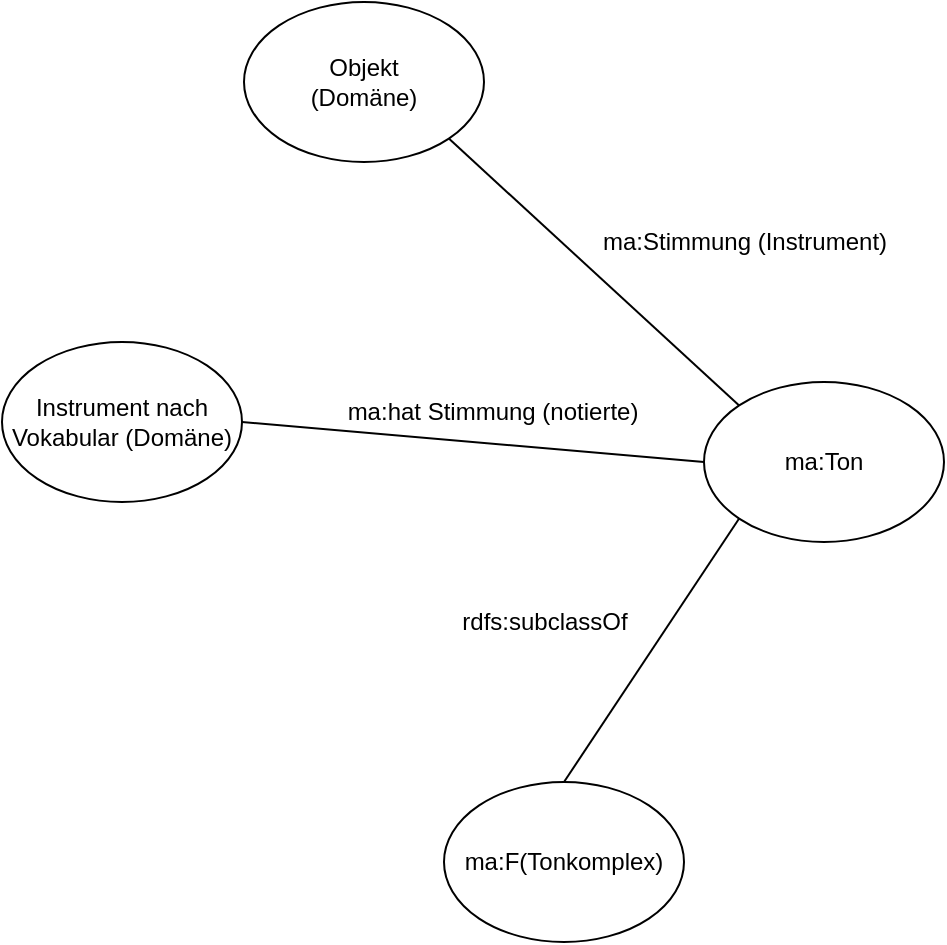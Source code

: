 <mxfile version="13.3.9" type="device"><diagram id="rZ2PwEW_QNEFfJLF4zQg" name="Page-1"><mxGraphModel dx="1773" dy="628" grid="1" gridSize="10" guides="1" tooltips="1" connect="1" arrows="1" fold="1" page="1" pageScale="1" pageWidth="827" pageHeight="1169" math="0" shadow="0"><root><mxCell id="0"/><mxCell id="1" parent="0"/><mxCell id="ipnYYao-t9TJA6yGNGF8-44" style="edgeStyle=none;rounded=0;orthogonalLoop=1;jettySize=auto;html=1;exitX=0;exitY=1;exitDx=0;exitDy=0;entryX=0.5;entryY=0;entryDx=0;entryDy=0;endArrow=none;endFill=0;" parent="1" source="ipnYYao-t9TJA6yGNGF8-47" target="ipnYYao-t9TJA6yGNGF8-51" edge="1"><mxGeometry relative="1" as="geometry"/></mxCell><mxCell id="ipnYYao-t9TJA6yGNGF8-47" value="ma:Ton" style="ellipse;whiteSpace=wrap;html=1;" parent="1" vertex="1"><mxGeometry x="180" y="570" width="120" height="80" as="geometry"/></mxCell><mxCell id="ipnYYao-t9TJA6yGNGF8-51" value="ma:F(Tonkomplex)" style="ellipse;whiteSpace=wrap;html=1;" parent="1" vertex="1"><mxGeometry x="50" y="770" width="120" height="80" as="geometry"/></mxCell><mxCell id="ipnYYao-t9TJA6yGNGF8-55" value="rdfs:subclassOf" style="text;html=1;align=center;verticalAlign=middle;resizable=0;points=[];autosize=1;rotation=0;" parent="1" vertex="1"><mxGeometry x="50" y="680" width="100" height="20" as="geometry"/></mxCell><mxCell id="64RX8IPzXVlgAk3GrZjl-19" style="edgeStyle=none;rounded=0;orthogonalLoop=1;jettySize=auto;html=1;exitX=1;exitY=0.5;exitDx=0;exitDy=0;entryX=0;entryY=0.5;entryDx=0;entryDy=0;endArrow=none;endFill=0;" edge="1" parent="1" source="64RX8IPzXVlgAk3GrZjl-17" target="ipnYYao-t9TJA6yGNGF8-47"><mxGeometry relative="1" as="geometry"/></mxCell><mxCell id="64RX8IPzXVlgAk3GrZjl-17" value="Instrument nach Vokabular (Domäne)" style="ellipse;whiteSpace=wrap;html=1;" vertex="1" parent="1"><mxGeometry x="-171" y="550" width="120" height="80" as="geometry"/></mxCell><mxCell id="64RX8IPzXVlgAk3GrZjl-21" style="edgeStyle=none;rounded=0;orthogonalLoop=1;jettySize=auto;html=1;exitX=1;exitY=1;exitDx=0;exitDy=0;entryX=0;entryY=0;entryDx=0;entryDy=0;endArrow=none;endFill=0;" edge="1" parent="1" source="64RX8IPzXVlgAk3GrZjl-18" target="ipnYYao-t9TJA6yGNGF8-47"><mxGeometry relative="1" as="geometry"/></mxCell><mxCell id="64RX8IPzXVlgAk3GrZjl-18" value="Objekt&lt;br&gt;(Domäne)" style="ellipse;whiteSpace=wrap;html=1;" vertex="1" parent="1"><mxGeometry x="-50" y="380" width="120" height="80" as="geometry"/></mxCell><mxCell id="64RX8IPzXVlgAk3GrZjl-20" value="ma:hat Stimmung (notierte)" style="text;html=1;align=center;verticalAlign=middle;resizable=0;points=[];autosize=1;rotation=0;" vertex="1" parent="1"><mxGeometry x="-6" y="575" width="160" height="20" as="geometry"/></mxCell><mxCell id="64RX8IPzXVlgAk3GrZjl-22" value="ma:Stimmung (Instrument)" style="text;html=1;align=center;verticalAlign=middle;resizable=0;points=[];autosize=1;rotation=0;" vertex="1" parent="1"><mxGeometry x="120" y="490" width="160" height="20" as="geometry"/></mxCell></root></mxGraphModel></diagram></mxfile>